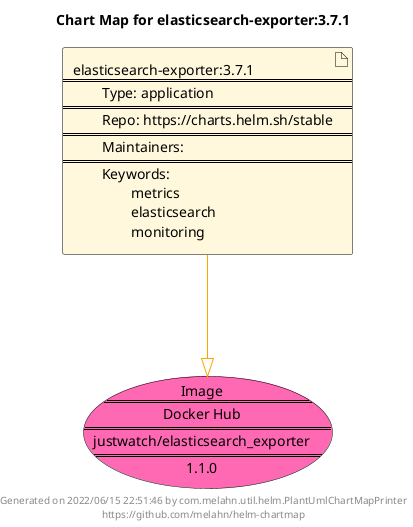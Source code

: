 @startuml
skinparam linetype ortho
skinparam backgroundColor white
skinparam usecaseBorderColor black
skinparam usecaseArrowColor LightSlateGray
skinparam artifactBorderColor black
skinparam artifactArrowColor LightSlateGray

title Chart Map for elasticsearch-exporter:3.7.1

'There is one referenced Helm Chart
artifact "elasticsearch-exporter:3.7.1\n====\n\tType: application\n====\n\tRepo: https://charts.helm.sh/stable\n====\n\tMaintainers: \n====\n\tKeywords: \n\t\tmetrics\n\t\telasticsearch\n\t\tmonitoring" as elasticsearch_exporter_3_7_1 #Cornsilk

'There is one referenced Docker Image
usecase "Image\n====\nDocker Hub\n====\njustwatch/elasticsearch_exporter\n====\n1.1.0" as justwatch_elasticsearch_exporter_1_1_0 #HotPink

'Chart Dependencies
elasticsearch_exporter_3_7_1--[#orange]-|>justwatch_elasticsearch_exporter_1_1_0

center footer Generated on 2022/06/15 22:51:46 by com.melahn.util.helm.PlantUmlChartMapPrinter\nhttps://github.com/melahn/helm-chartmap
@enduml
